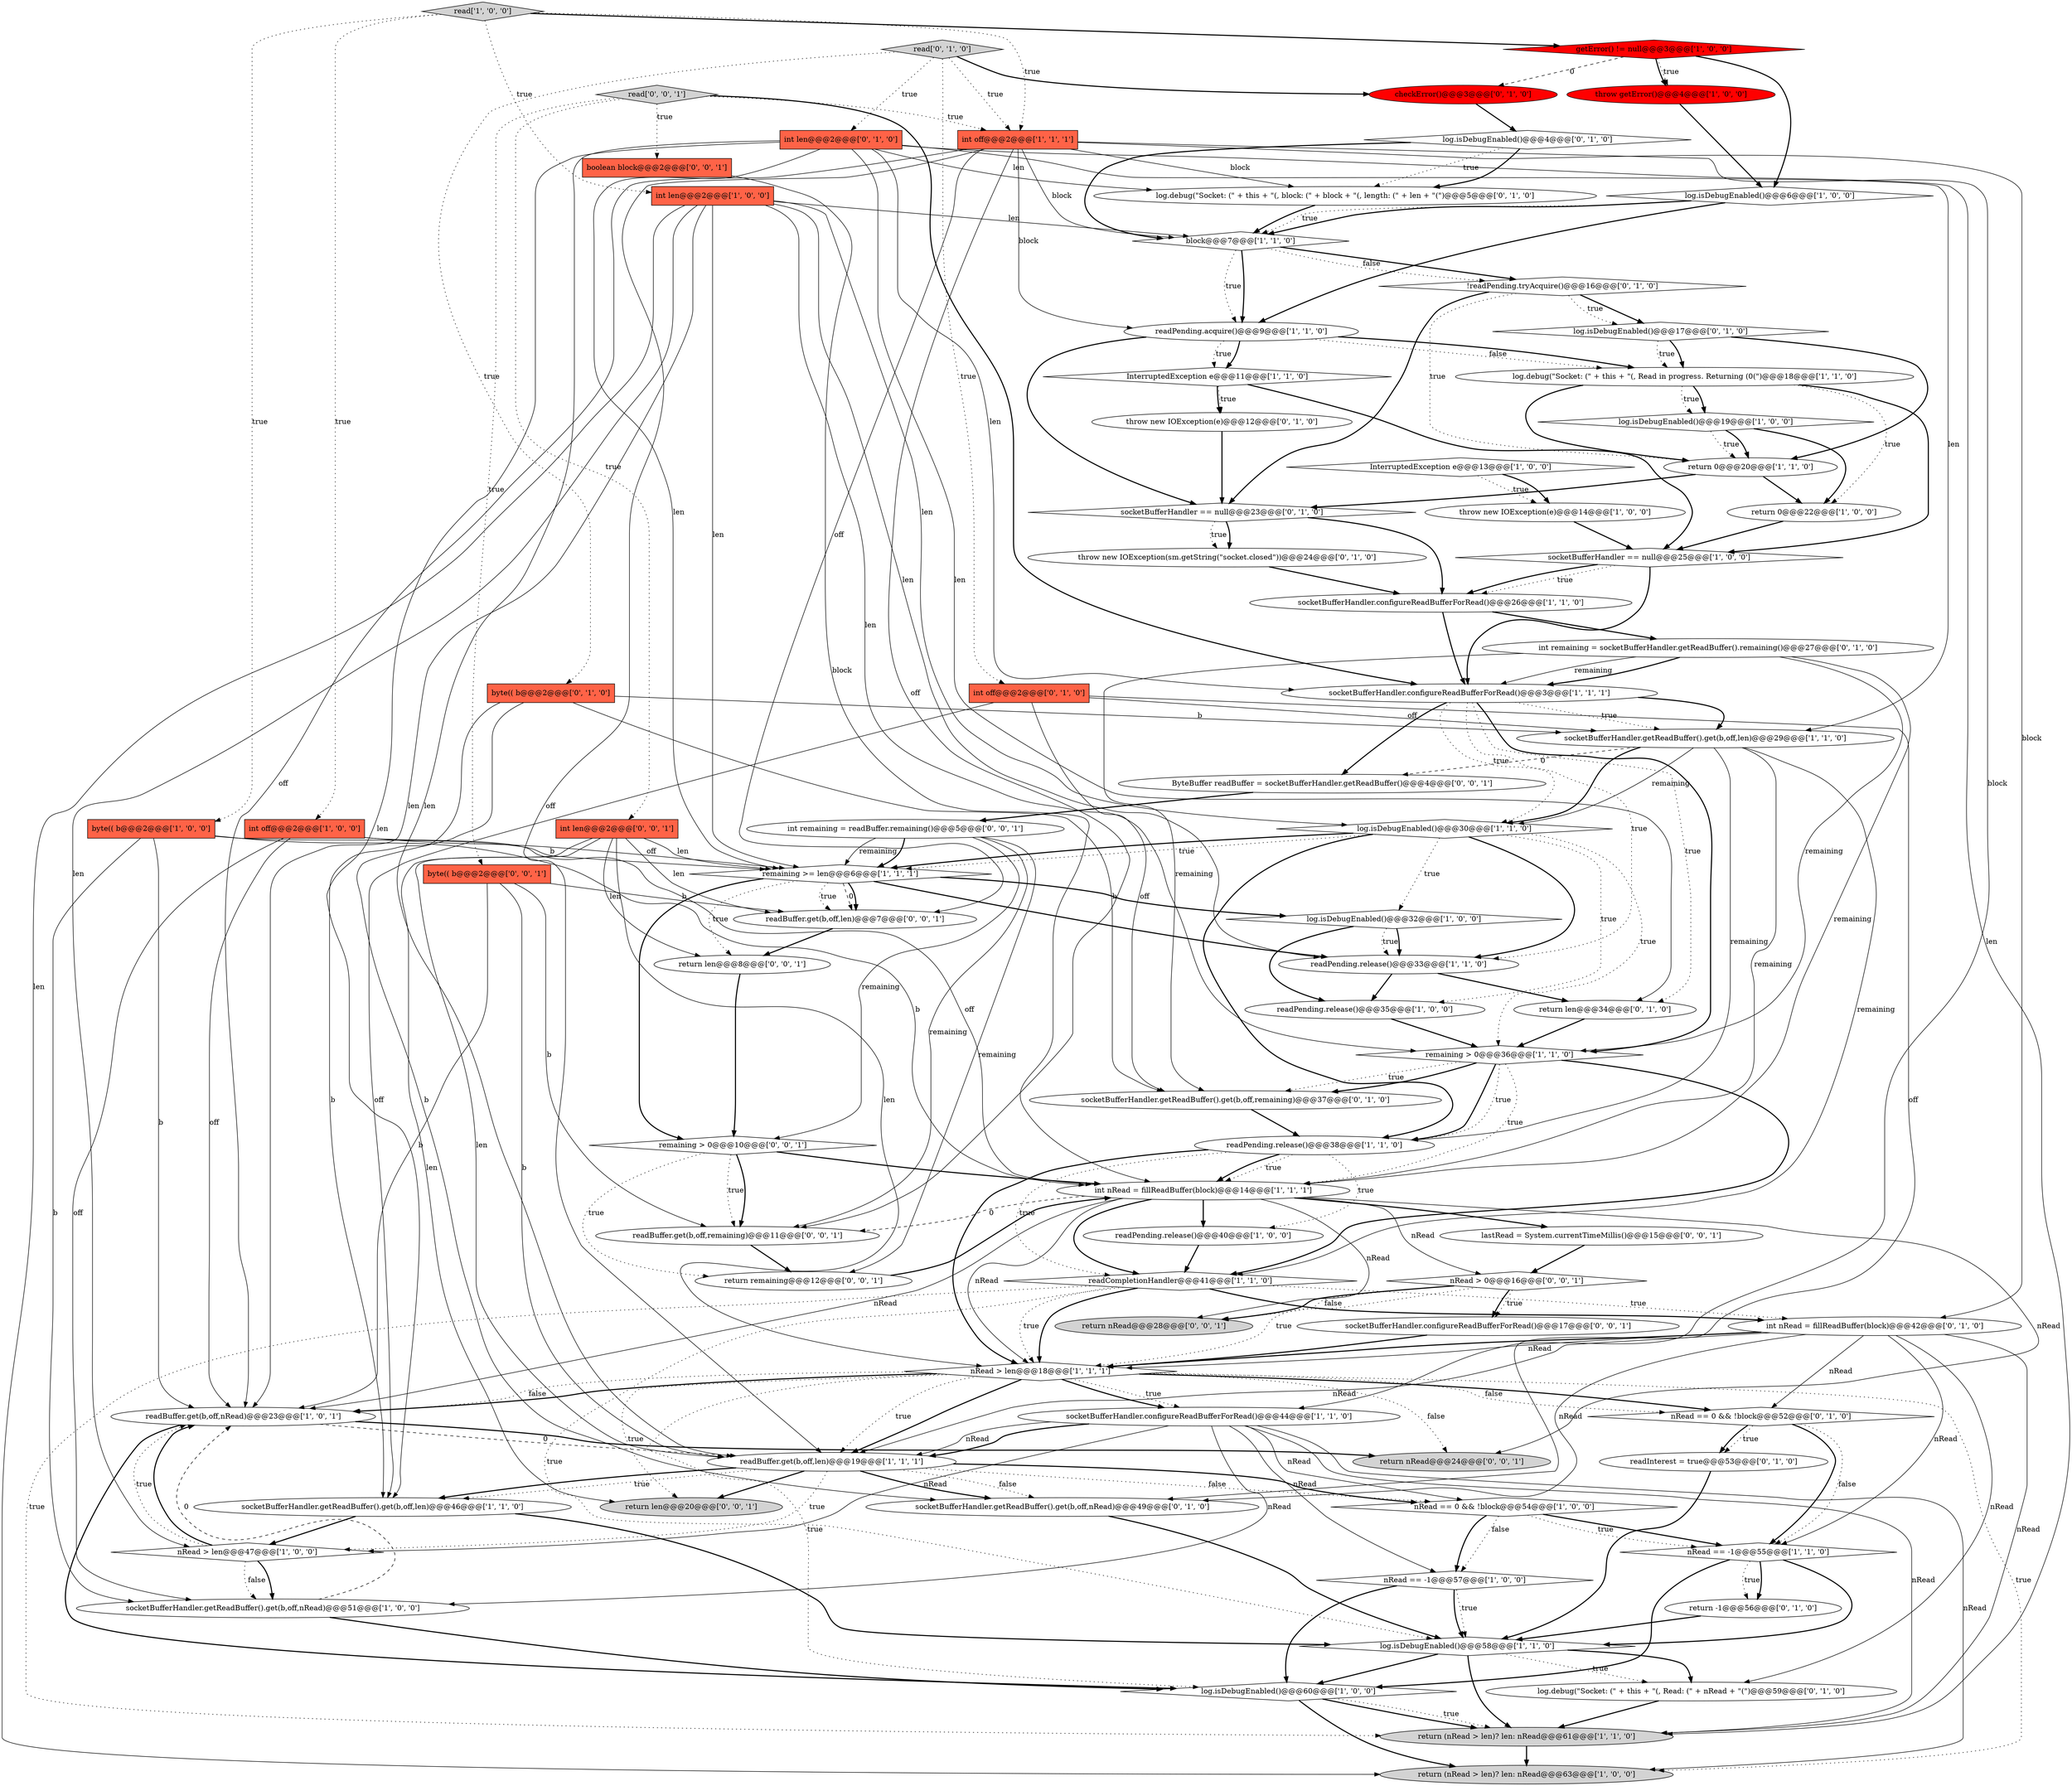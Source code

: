 digraph {
72 [style = filled, label = "lastRead = System.currentTimeMillis()@@@15@@@['0', '0', '1']", fillcolor = white, shape = ellipse image = "AAA0AAABBB3BBB"];
77 [style = filled, label = "int len@@@2@@@['0', '0', '1']", fillcolor = tomato, shape = box image = "AAA0AAABBB3BBB"];
62 [style = filled, label = "int remaining = socketBufferHandler.getReadBuffer().remaining()@@@27@@@['0', '1', '0']", fillcolor = white, shape = ellipse image = "AAA0AAABBB2BBB"];
18 [style = filled, label = "readBuffer.get(b,off,nRead)@@@23@@@['1', '0', '1']", fillcolor = white, shape = ellipse image = "AAA0AAABBB1BBB"];
56 [style = filled, label = "throw new IOException(e)@@@12@@@['0', '1', '0']", fillcolor = white, shape = ellipse image = "AAA0AAABBB2BBB"];
25 [style = filled, label = "readCompletionHandler@@@41@@@['1', '1', '0']", fillcolor = white, shape = diamond image = "AAA0AAABBB1BBB"];
61 [style = filled, label = "log.isDebugEnabled()@@@4@@@['0', '1', '0']", fillcolor = white, shape = diamond image = "AAA0AAABBB2BBB"];
66 [style = filled, label = "int remaining = readBuffer.remaining()@@@5@@@['0', '0', '1']", fillcolor = white, shape = ellipse image = "AAA0AAABBB3BBB"];
12 [style = filled, label = "throw new IOException(e)@@@14@@@['1', '0', '0']", fillcolor = white, shape = ellipse image = "AAA0AAABBB1BBB"];
28 [style = filled, label = "block@@@7@@@['1', '1', '0']", fillcolor = white, shape = diamond image = "AAA0AAABBB1BBB"];
58 [style = filled, label = "nRead == 0 && !block@@@52@@@['0', '1', '0']", fillcolor = white, shape = diamond image = "AAA0AAABBB2BBB"];
36 [style = filled, label = "socketBufferHandler.getReadBuffer().get(b,off,len)@@@29@@@['1', '1', '0']", fillcolor = white, shape = ellipse image = "AAA0AAABBB1BBB"];
22 [style = filled, label = "readPending.release()@@@38@@@['1', '1', '0']", fillcolor = white, shape = ellipse image = "AAA0AAABBB1BBB"];
26 [style = filled, label = "readPending.release()@@@40@@@['1', '0', '0']", fillcolor = white, shape = ellipse image = "AAA0AAABBB1BBB"];
29 [style = filled, label = "int len@@@2@@@['1', '0', '0']", fillcolor = tomato, shape = box image = "AAA0AAABBB1BBB"];
37 [style = filled, label = "return 0@@@20@@@['1', '1', '0']", fillcolor = white, shape = ellipse image = "AAA0AAABBB1BBB"];
4 [style = filled, label = "socketBufferHandler == null@@@25@@@['1', '0', '0']", fillcolor = white, shape = diamond image = "AAA0AAABBB1BBB"];
53 [style = filled, label = "return len@@@34@@@['0', '1', '0']", fillcolor = white, shape = ellipse image = "AAA0AAABBB2BBB"];
27 [style = filled, label = "readPending.release()@@@33@@@['1', '1', '0']", fillcolor = white, shape = ellipse image = "AAA0AAABBB1BBB"];
59 [style = filled, label = "log.debug(\"Socket: (\" + this + \"(, Read: (\" + nRead + \"(\")@@@59@@@['0', '1', '0']", fillcolor = white, shape = ellipse image = "AAA0AAABBB2BBB"];
63 [style = filled, label = "int nRead = fillReadBuffer(block)@@@42@@@['0', '1', '0']", fillcolor = white, shape = ellipse image = "AAA0AAABBB2BBB"];
48 [style = filled, label = "socketBufferHandler.getReadBuffer().get(b,off,nRead)@@@49@@@['0', '1', '0']", fillcolor = white, shape = ellipse image = "AAA0AAABBB2BBB"];
76 [style = filled, label = "return nRead@@@28@@@['0', '0', '1']", fillcolor = lightgray, shape = ellipse image = "AAA0AAABBB3BBB"];
60 [style = filled, label = "throw new IOException(sm.getString(\"socket.closed\"))@@@24@@@['0', '1', '0']", fillcolor = white, shape = ellipse image = "AAA0AAABBB2BBB"];
5 [style = filled, label = "readBuffer.get(b,off,len)@@@19@@@['1', '1', '1']", fillcolor = white, shape = ellipse image = "AAA0AAABBB1BBB"];
34 [style = filled, label = "nRead > len@@@47@@@['1', '0', '0']", fillcolor = white, shape = diamond image = "AAA0AAABBB1BBB"];
35 [style = filled, label = "log.isDebugEnabled()@@@58@@@['1', '1', '0']", fillcolor = white, shape = diamond image = "AAA0AAABBB1BBB"];
20 [style = filled, label = "log.isDebugEnabled()@@@6@@@['1', '0', '0']", fillcolor = white, shape = diamond image = "AAA0AAABBB1BBB"];
43 [style = filled, label = "return (nRead > len)? len: nRead@@@63@@@['1', '0', '0']", fillcolor = lightgray, shape = ellipse image = "AAA0AAABBB1BBB"];
44 [style = filled, label = "remaining > 0@@@36@@@['1', '1', '0']", fillcolor = white, shape = diamond image = "AAA0AAABBB1BBB"];
8 [style = filled, label = "nRead == -1@@@55@@@['1', '1', '0']", fillcolor = white, shape = diamond image = "AAA0AAABBB1BBB"];
64 [style = filled, label = "log.isDebugEnabled()@@@17@@@['0', '1', '0']", fillcolor = white, shape = diamond image = "AAA0AAABBB2BBB"];
69 [style = filled, label = "nRead > 0@@@16@@@['0', '0', '1']", fillcolor = white, shape = diamond image = "AAA0AAABBB3BBB"];
73 [style = filled, label = "return len@@@8@@@['0', '0', '1']", fillcolor = white, shape = ellipse image = "AAA0AAABBB3BBB"];
75 [style = filled, label = "read['0', '0', '1']", fillcolor = lightgray, shape = diamond image = "AAA0AAABBB3BBB"];
2 [style = filled, label = "byte(( b@@@2@@@['1', '0', '0']", fillcolor = tomato, shape = box image = "AAA0AAABBB1BBB"];
15 [style = filled, label = "socketBufferHandler.configureReadBufferForRead()@@@3@@@['1', '1', '1']", fillcolor = white, shape = ellipse image = "AAA0AAABBB1BBB"];
13 [style = filled, label = "log.isDebugEnabled()@@@60@@@['1', '0', '0']", fillcolor = white, shape = diamond image = "AAA0AAABBB1BBB"];
19 [style = filled, label = "nRead == -1@@@57@@@['1', '0', '0']", fillcolor = white, shape = diamond image = "AAA0AAABBB1BBB"];
31 [style = filled, label = "InterruptedException e@@@13@@@['1', '0', '0']", fillcolor = white, shape = diamond image = "AAA0AAABBB1BBB"];
3 [style = filled, label = "readPending.acquire()@@@9@@@['1', '1', '0']", fillcolor = white, shape = ellipse image = "AAA0AAABBB1BBB"];
17 [style = filled, label = "socketBufferHandler.configureReadBufferForRead()@@@26@@@['1', '1', '0']", fillcolor = white, shape = ellipse image = "AAA0AAABBB1BBB"];
39 [style = filled, label = "nRead > len@@@18@@@['1', '1', '1']", fillcolor = white, shape = diamond image = "AAA0AAABBB1BBB"];
38 [style = filled, label = "remaining >= len@@@6@@@['1', '1', '1']", fillcolor = white, shape = diamond image = "AAA0AAABBB1BBB"];
42 [style = filled, label = "readPending.release()@@@35@@@['1', '0', '0']", fillcolor = white, shape = ellipse image = "AAA0AAABBB1BBB"];
54 [style = filled, label = "read['0', '1', '0']", fillcolor = lightgray, shape = diamond image = "AAA0AAABBB2BBB"];
74 [style = filled, label = "remaining > 0@@@10@@@['0', '0', '1']", fillcolor = white, shape = diamond image = "AAA0AAABBB3BBB"];
47 [style = filled, label = "socketBufferHandler.getReadBuffer().get(b,off,remaining)@@@37@@@['0', '1', '0']", fillcolor = white, shape = ellipse image = "AAA0AAABBB2BBB"];
6 [style = filled, label = "socketBufferHandler.getReadBuffer().get(b,off,nRead)@@@51@@@['1', '0', '0']", fillcolor = white, shape = ellipse image = "AAA0AAABBB1BBB"];
11 [style = filled, label = "log.isDebugEnabled()@@@30@@@['1', '1', '0']", fillcolor = white, shape = diamond image = "AAA0AAABBB1BBB"];
67 [style = filled, label = "return remaining@@@12@@@['0', '0', '1']", fillcolor = white, shape = ellipse image = "AAA0AAABBB3BBB"];
46 [style = filled, label = "log.debug(\"Socket: (\" + this + \"(, block: (\" + block + \"(, length: (\" + len + \"(\")@@@5@@@['0', '1', '0']", fillcolor = white, shape = ellipse image = "AAA0AAABBB2BBB"];
68 [style = filled, label = "boolean block@@@2@@@['0', '0', '1']", fillcolor = tomato, shape = box image = "AAA0AAABBB3BBB"];
45 [style = filled, label = "byte(( b@@@2@@@['0', '1', '0']", fillcolor = tomato, shape = box image = "AAA0AAABBB2BBB"];
16 [style = filled, label = "return (nRead > len)? len: nRead@@@61@@@['1', '1', '0']", fillcolor = lightgray, shape = ellipse image = "AAA0AAABBB1BBB"];
81 [style = filled, label = "readBuffer.get(b,off,len)@@@7@@@['0', '0', '1']", fillcolor = white, shape = ellipse image = "AAA0AAABBB3BBB"];
30 [style = filled, label = "nRead == 0 && !block@@@54@@@['1', '0', '0']", fillcolor = white, shape = diamond image = "AAA0AAABBB1BBB"];
10 [style = filled, label = "return 0@@@22@@@['1', '0', '0']", fillcolor = white, shape = ellipse image = "AAA0AAABBB1BBB"];
80 [style = filled, label = "readBuffer.get(b,off,remaining)@@@11@@@['0', '0', '1']", fillcolor = white, shape = ellipse image = "AAA0AAABBB3BBB"];
21 [style = filled, label = "log.isDebugEnabled()@@@19@@@['1', '0', '0']", fillcolor = white, shape = diamond image = "AAA0AAABBB1BBB"];
9 [style = filled, label = "int off@@@2@@@['1', '0', '0']", fillcolor = tomato, shape = box image = "AAA0AAABBB1BBB"];
49 [style = filled, label = "readInterest = true@@@53@@@['0', '1', '0']", fillcolor = white, shape = ellipse image = "AAA0AAABBB2BBB"];
71 [style = filled, label = "byte(( b@@@2@@@['0', '0', '1']", fillcolor = tomato, shape = box image = "AAA0AAABBB3BBB"];
78 [style = filled, label = "socketBufferHandler.configureReadBufferForRead()@@@17@@@['0', '0', '1']", fillcolor = white, shape = ellipse image = "AAA0AAABBB3BBB"];
1 [style = filled, label = "int nRead = fillReadBuffer(block)@@@14@@@['1', '1', '1']", fillcolor = white, shape = ellipse image = "AAA0AAABBB1BBB"];
23 [style = filled, label = "getError() != null@@@3@@@['1', '0', '0']", fillcolor = red, shape = diamond image = "AAA1AAABBB1BBB"];
55 [style = filled, label = "socketBufferHandler == null@@@23@@@['0', '1', '0']", fillcolor = white, shape = diamond image = "AAA0AAABBB2BBB"];
79 [style = filled, label = "ByteBuffer readBuffer = socketBufferHandler.getReadBuffer()@@@4@@@['0', '0', '1']", fillcolor = white, shape = ellipse image = "AAA0AAABBB3BBB"];
14 [style = filled, label = "log.isDebugEnabled()@@@32@@@['1', '0', '0']", fillcolor = white, shape = diamond image = "AAA0AAABBB1BBB"];
33 [style = filled, label = "socketBufferHandler.configureReadBufferForRead()@@@44@@@['1', '1', '0']", fillcolor = white, shape = ellipse image = "AAA0AAABBB1BBB"];
52 [style = filled, label = "!readPending.tryAcquire()@@@16@@@['0', '1', '0']", fillcolor = white, shape = diamond image = "AAA0AAABBB2BBB"];
0 [style = filled, label = "log.debug(\"Socket: (\" + this + \"(, Read in progress. Returning (0(\")@@@18@@@['1', '1', '0']", fillcolor = white, shape = ellipse image = "AAA0AAABBB1BBB"];
82 [style = filled, label = "return len@@@20@@@['0', '0', '1']", fillcolor = lightgray, shape = ellipse image = "AAA0AAABBB3BBB"];
70 [style = filled, label = "return nRead@@@24@@@['0', '0', '1']", fillcolor = lightgray, shape = ellipse image = "AAA0AAABBB3BBB"];
24 [style = filled, label = "InterruptedException e@@@11@@@['1', '1', '0']", fillcolor = white, shape = diamond image = "AAA0AAABBB1BBB"];
40 [style = filled, label = "throw getError()@@@4@@@['1', '0', '0']", fillcolor = red, shape = ellipse image = "AAA1AAABBB1BBB"];
50 [style = filled, label = "int off@@@2@@@['0', '1', '0']", fillcolor = tomato, shape = box image = "AAA0AAABBB2BBB"];
51 [style = filled, label = "int len@@@2@@@['0', '1', '0']", fillcolor = tomato, shape = box image = "AAA0AAABBB2BBB"];
7 [style = filled, label = "read['1', '0', '0']", fillcolor = lightgray, shape = diamond image = "AAA0AAABBB1BBB"];
41 [style = filled, label = "socketBufferHandler.getReadBuffer().get(b,off,len)@@@46@@@['1', '1', '0']", fillcolor = white, shape = ellipse image = "AAA0AAABBB1BBB"];
65 [style = filled, label = "return -1@@@56@@@['0', '1', '0']", fillcolor = white, shape = ellipse image = "AAA0AAABBB2BBB"];
57 [style = filled, label = "checkError()@@@3@@@['0', '1', '0']", fillcolor = red, shape = ellipse image = "AAA1AAABBB2BBB"];
32 [style = filled, label = "int off@@@2@@@['1', '1', '1']", fillcolor = tomato, shape = box image = "AAA0AAABBB1BBB"];
32->46 [style = solid, label="block"];
38->81 [style = dotted, label="true"];
21->10 [style = bold, label=""];
55->17 [style = bold, label=""];
52->64 [style = bold, label=""];
69->76 [style = bold, label=""];
2->18 [style = solid, label="b"];
79->66 [style = bold, label=""];
61->46 [style = dotted, label="true"];
3->24 [style = bold, label=""];
81->73 [style = bold, label=""];
29->38 [style = solid, label="len"];
33->34 [style = solid, label="nRead"];
45->36 [style = solid, label="b"];
32->5 [style = solid, label="off"];
25->35 [style = dotted, label="true"];
74->80 [style = dotted, label="true"];
4->15 [style = bold, label=""];
54->57 [style = bold, label=""];
34->18 [style = bold, label=""];
39->82 [style = dotted, label="true"];
73->74 [style = bold, label=""];
32->33 [style = solid, label="block"];
53->44 [style = bold, label=""];
52->37 [style = dotted, label="true"];
36->1 [style = solid, label="remaining"];
48->35 [style = bold, label=""];
61->46 [style = bold, label=""];
40->20 [style = bold, label=""];
52->55 [style = bold, label=""];
67->1 [style = bold, label=""];
75->15 [style = bold, label=""];
52->64 [style = dotted, label="true"];
37->55 [style = bold, label=""];
11->44 [style = dotted, label="true"];
69->78 [style = bold, label=""];
36->11 [style = bold, label=""];
3->0 [style = dotted, label="false"];
25->63 [style = bold, label=""];
39->18 [style = bold, label=""];
47->22 [style = bold, label=""];
54->51 [style = dotted, label="true"];
75->68 [style = dotted, label="true"];
29->27 [style = solid, label="len"];
42->44 [style = bold, label=""];
2->6 [style = solid, label="b"];
63->8 [style = solid, label="nRead"];
0->21 [style = dotted, label="true"];
28->52 [style = bold, label=""];
41->34 [style = bold, label=""];
1->80 [style = dashed, label="0"];
15->53 [style = dotted, label="true"];
44->47 [style = dotted, label="true"];
16->43 [style = bold, label=""];
11->27 [style = bold, label=""];
39->5 [style = dotted, label="true"];
21->37 [style = dotted, label="true"];
32->3 [style = solid, label="block"];
28->3 [style = bold, label=""];
5->30 [style = bold, label=""];
30->8 [style = bold, label=""];
39->58 [style = bold, label=""];
4->17 [style = dotted, label="true"];
44->47 [style = bold, label=""];
19->35 [style = dotted, label="true"];
31->12 [style = dotted, label="true"];
8->65 [style = dotted, label="true"];
23->57 [style = dashed, label="0"];
77->38 [style = solid, label="len"];
9->6 [style = solid, label="off"];
54->45 [style = dotted, label="true"];
60->17 [style = bold, label=""];
51->53 [style = solid, label="len"];
55->60 [style = bold, label=""];
64->0 [style = bold, label=""];
63->39 [style = solid, label="nRead"];
57->61 [style = bold, label=""];
9->38 [style = solid, label="off"];
0->10 [style = dotted, label="true"];
34->6 [style = dotted, label="false"];
34->18 [style = dotted, label="true"];
44->1 [style = dotted, label="true"];
27->53 [style = bold, label=""];
71->5 [style = solid, label="b"];
1->70 [style = solid, label="nRead"];
11->14 [style = dotted, label="true"];
77->81 [style = solid, label="len"];
5->30 [style = dotted, label="false"];
66->67 [style = solid, label="remaining"];
20->3 [style = bold, label=""];
0->21 [style = bold, label=""];
39->43 [style = dotted, label="true"];
14->27 [style = dotted, label="true"];
63->59 [style = solid, label="nRead"];
13->16 [style = bold, label=""];
38->81 [style = dashed, label="0"];
3->0 [style = bold, label=""];
39->58 [style = dotted, label="false"];
71->18 [style = solid, label="b"];
15->27 [style = dotted, label="true"];
6->18 [style = dashed, label="0"];
23->40 [style = dotted, label="true"];
2->38 [style = solid, label="b"];
7->29 [style = dotted, label="true"];
32->63 [style = solid, label="block"];
38->73 [style = dotted, label="true"];
30->19 [style = bold, label=""];
21->37 [style = bold, label=""];
39->18 [style = dotted, label="false"];
29->34 [style = solid, label="len"];
5->34 [style = dotted, label="true"];
19->13 [style = bold, label=""];
50->48 [style = solid, label="off"];
29->18 [style = solid, label="len"];
13->43 [style = bold, label=""];
7->23 [style = bold, label=""];
9->18 [style = solid, label="off"];
45->41 [style = solid, label="b"];
66->38 [style = solid, label="remaining"];
17->62 [style = bold, label=""];
17->15 [style = bold, label=""];
1->72 [style = bold, label=""];
32->28 [style = solid, label="block"];
66->38 [style = bold, label=""];
18->70 [style = bold, label=""];
18->5 [style = dashed, label="0"];
33->19 [style = solid, label="nRead"];
29->44 [style = solid, label="len"];
51->36 [style = solid, label="len"];
44->22 [style = bold, label=""];
64->0 [style = dotted, label="true"];
2->1 [style = solid, label="b"];
61->28 [style = bold, label=""];
7->32 [style = dotted, label="true"];
78->39 [style = bold, label=""];
63->39 [style = bold, label=""];
11->38 [style = dotted, label="true"];
15->36 [style = bold, label=""];
1->25 [style = bold, label=""];
36->25 [style = solid, label="remaining"];
50->47 [style = solid, label="off"];
7->2 [style = dotted, label="true"];
13->16 [style = dotted, label="true"];
33->43 [style = solid, label="nRead"];
69->76 [style = dotted, label="false"];
23->20 [style = bold, label=""];
24->56 [style = bold, label=""];
72->69 [style = bold, label=""];
4->17 [style = bold, label=""];
25->39 [style = bold, label=""];
51->46 [style = solid, label="len"];
46->28 [style = bold, label=""];
49->35 [style = bold, label=""];
37->10 [style = bold, label=""];
5->48 [style = dotted, label="false"];
5->41 [style = dotted, label="true"];
28->3 [style = dotted, label="true"];
58->8 [style = bold, label=""];
39->5 [style = bold, label=""];
5->82 [style = bold, label=""];
1->18 [style = solid, label="nRead"];
22->25 [style = dotted, label="true"];
14->42 [style = bold, label=""];
38->81 [style = bold, label=""];
65->35 [style = bold, label=""];
15->44 [style = bold, label=""];
38->27 [style = bold, label=""];
66->80 [style = solid, label="remaining"];
25->39 [style = dotted, label="true"];
77->39 [style = solid, label="len"];
58->8 [style = dotted, label="false"];
1->69 [style = solid, label="nRead"];
39->70 [style = dotted, label="false"];
33->5 [style = bold, label=""];
3->55 [style = bold, label=""];
58->49 [style = bold, label=""];
8->35 [style = bold, label=""];
31->12 [style = bold, label=""];
35->59 [style = bold, label=""];
33->6 [style = solid, label="nRead"];
3->24 [style = dotted, label="true"];
77->82 [style = solid, label="len"];
29->43 [style = solid, label="len"];
39->33 [style = bold, label=""];
63->48 [style = solid, label="nRead"];
62->15 [style = solid, label="remaining"];
32->18 [style = solid, label="off"];
1->76 [style = solid, label="nRead"];
64->37 [style = bold, label=""];
30->19 [style = dotted, label="false"];
9->1 [style = solid, label="off"];
15->79 [style = bold, label=""];
22->1 [style = dotted, label="true"];
54->50 [style = dotted, label="true"];
1->39 [style = solid, label="nRead"];
63->58 [style = solid, label="nRead"];
44->22 [style = dotted, label="true"];
36->22 [style = solid, label="remaining"];
22->26 [style = dotted, label="true"];
58->49 [style = dotted, label="true"];
6->13 [style = bold, label=""];
33->30 [style = solid, label="nRead"];
19->35 [style = bold, label=""];
80->67 [style = bold, label=""];
50->41 [style = solid, label="off"];
15->11 [style = dotted, label="true"];
11->22 [style = bold, label=""];
39->13 [style = dotted, label="true"];
22->39 [style = bold, label=""];
44->25 [style = bold, label=""];
30->8 [style = dotted, label="true"];
14->27 [style = bold, label=""];
22->1 [style = bold, label=""];
62->15 [style = bold, label=""];
55->60 [style = dotted, label="true"];
63->5 [style = solid, label="nRead"];
51->15 [style = solid, label="len"];
51->38 [style = solid, label="len"];
77->73 [style = solid, label="len"];
54->32 [style = dotted, label="true"];
62->44 [style = solid, label="remaining"];
51->16 [style = solid, label="len"];
45->47 [style = solid, label="b"];
33->5 [style = solid, label="nRead"];
71->81 [style = solid, label="b"];
25->16 [style = dotted, label="true"];
74->67 [style = dotted, label="true"];
75->32 [style = dotted, label="true"];
8->13 [style = bold, label=""];
51->41 [style = solid, label="len"];
41->35 [style = bold, label=""];
32->80 [style = solid, label="off"];
63->16 [style = solid, label="nRead"];
50->36 [style = solid, label="off"];
77->5 [style = solid, label="len"];
62->1 [style = solid, label="remaining"];
69->78 [style = dotted, label="true"];
11->38 [style = bold, label=""];
0->37 [style = bold, label=""];
35->16 [style = bold, label=""];
38->74 [style = bold, label=""];
24->56 [style = dotted, label="true"];
68->1 [style = solid, label="block"];
35->59 [style = dotted, label="true"];
62->47 [style = solid, label="remaining"];
26->25 [style = bold, label=""];
15->36 [style = dotted, label="true"];
20->28 [style = bold, label=""];
75->71 [style = dotted, label="true"];
36->79 [style = dashed, label="0"];
59->16 [style = bold, label=""];
7->9 [style = dotted, label="true"];
1->26 [style = bold, label=""];
74->80 [style = bold, label=""];
28->52 [style = dotted, label="false"];
29->11 [style = solid, label="len"];
11->42 [style = dotted, label="true"];
75->77 [style = dotted, label="true"];
38->14 [style = bold, label=""];
32->81 [style = solid, label="off"];
27->42 [style = bold, label=""];
71->80 [style = solid, label="b"];
8->65 [style = bold, label=""];
66->74 [style = solid, label="remaining"];
33->16 [style = solid, label="nRead"];
36->11 [style = solid, label="remaining"];
24->4 [style = bold, label=""];
5->41 [style = bold, label=""];
51->5 [style = solid, label="len"];
12->4 [style = bold, label=""];
20->28 [style = dotted, label="true"];
0->4 [style = bold, label=""];
45->48 [style = solid, label="b"];
23->40 [style = bold, label=""];
69->39 [style = dotted, label="true"];
34->6 [style = bold, label=""];
18->13 [style = bold, label=""];
10->4 [style = bold, label=""];
5->48 [style = bold, label=""];
74->1 [style = bold, label=""];
29->28 [style = solid, label="len"];
35->13 [style = bold, label=""];
39->33 [style = dotted, label="true"];
56->55 [style = bold, label=""];
25->63 [style = dotted, label="true"];
}

